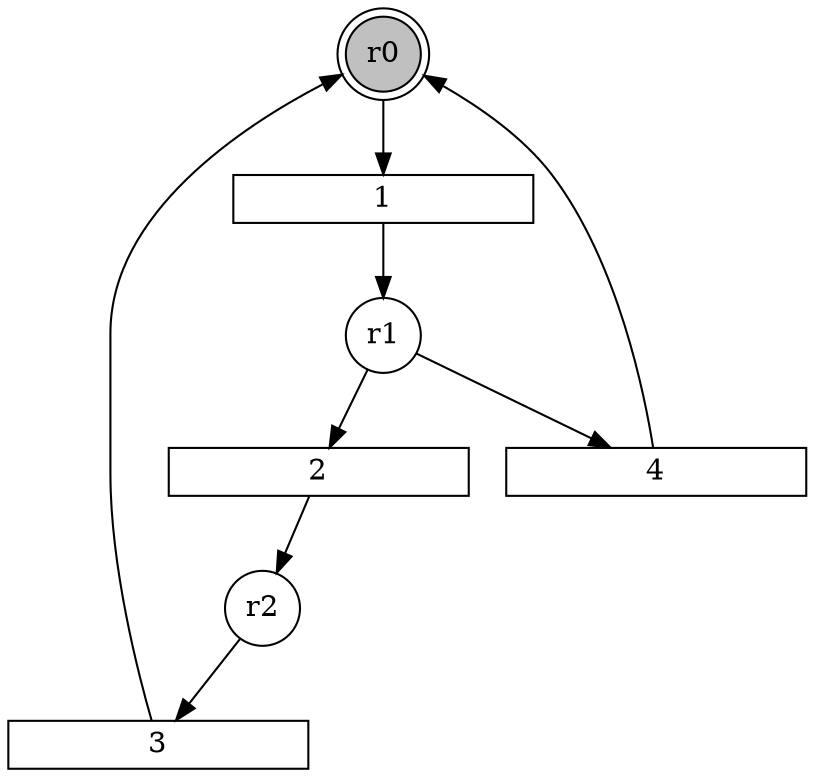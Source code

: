 digraph input13_SM_2_PN{
subgraph initial_place {
	node [shape=doublecircle,fixedsize=true, fixedsize = 2, color = black, fillcolor = gray, style = filled];
	r0;
}
subgraph place {     
	node [shape=circle,fixedsize=true, fixedsize = 2];
	r1;
	r2;
}
subgraph transitions {
	node [shape=rect,height=0.2,width=2, forcelabels = false];
	1;
	2;
	3;
	4;
}
	r0 -> 1;
	r1 -> 2;
	r2 -> 3;
	r1 -> 4;
	1 -> r1;
	2 -> r2;
	3 -> r0;
	4 -> r0;
}